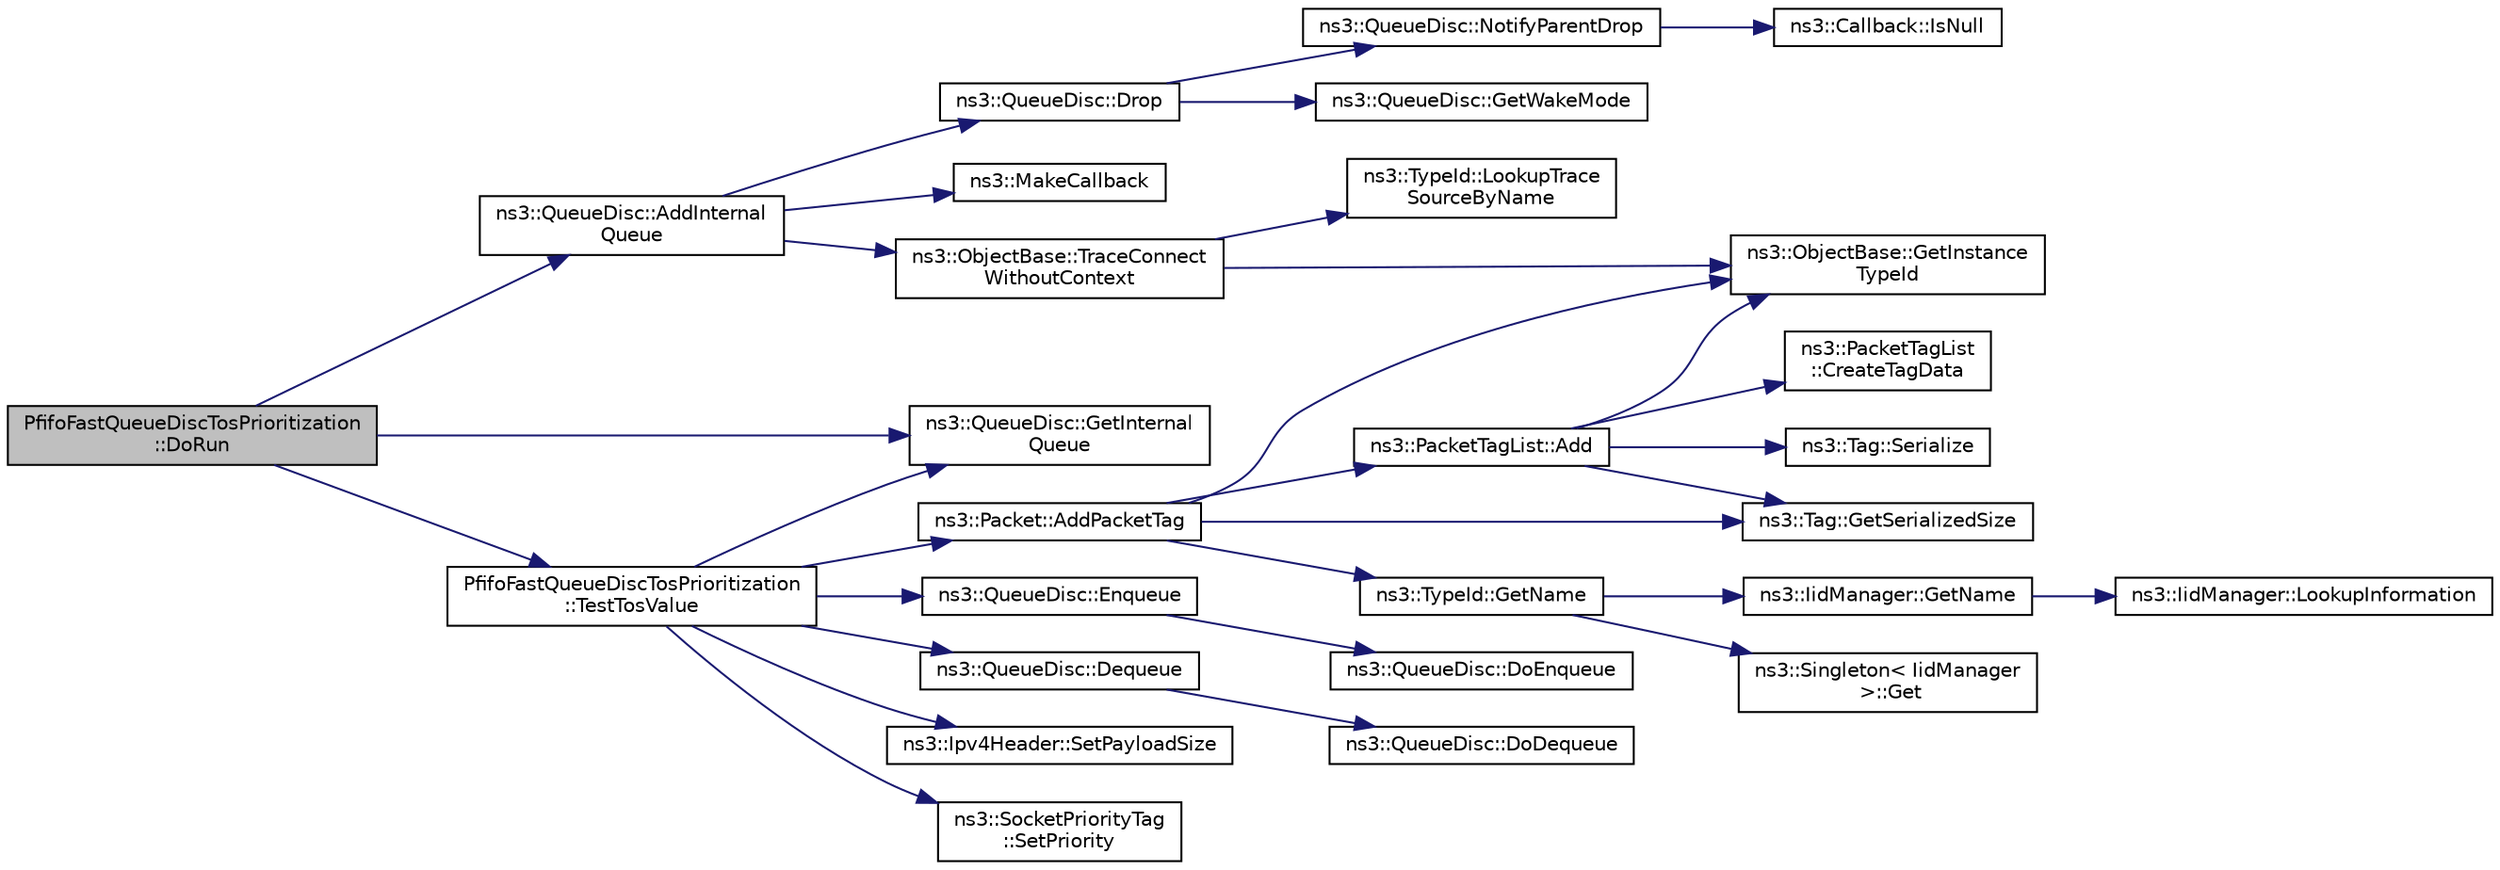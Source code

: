 digraph "PfifoFastQueueDiscTosPrioritization::DoRun"
{
  edge [fontname="Helvetica",fontsize="10",labelfontname="Helvetica",labelfontsize="10"];
  node [fontname="Helvetica",fontsize="10",shape=record];
  rankdir="LR";
  Node1 [label="PfifoFastQueueDiscTosPrioritization\l::DoRun",height=0.2,width=0.4,color="black", fillcolor="grey75", style="filled", fontcolor="black"];
  Node1 -> Node2 [color="midnightblue",fontsize="10",style="solid"];
  Node2 [label="ns3::QueueDisc::AddInternal\lQueue",height=0.2,width=0.4,color="black", fillcolor="white", style="filled",URL="$d0/d7b/classns3_1_1QueueDisc.html#a0599223e2a3976ef042a56c2923a2b61",tooltip="Add an internal queue to the tail of the list of queues. "];
  Node2 -> Node3 [color="midnightblue",fontsize="10",style="solid"];
  Node3 [label="ns3::ObjectBase::TraceConnect\lWithoutContext",height=0.2,width=0.4,color="black", fillcolor="white", style="filled",URL="$d2/dac/classns3_1_1ObjectBase.html#a1be45f6fd561e75dcac9dfa81b2b81e4"];
  Node3 -> Node4 [color="midnightblue",fontsize="10",style="solid"];
  Node4 [label="ns3::ObjectBase::GetInstance\lTypeId",height=0.2,width=0.4,color="black", fillcolor="white", style="filled",URL="$d2/dac/classns3_1_1ObjectBase.html#abe5b43a6f5b99a92a4c3122db31f06fb"];
  Node3 -> Node5 [color="midnightblue",fontsize="10",style="solid"];
  Node5 [label="ns3::TypeId::LookupTrace\lSourceByName",height=0.2,width=0.4,color="black", fillcolor="white", style="filled",URL="$d6/d11/classns3_1_1TypeId.html#a9b846d40a381142dc29f4dcd9b905c7f"];
  Node2 -> Node6 [color="midnightblue",fontsize="10",style="solid"];
  Node6 [label="ns3::MakeCallback",height=0.2,width=0.4,color="black", fillcolor="white", style="filled",URL="$dd/de0/group__makecallbackmemptr.html#ga9376283685aa99d204048d6a4b7610a4"];
  Node2 -> Node7 [color="midnightblue",fontsize="10",style="solid"];
  Node7 [label="ns3::QueueDisc::Drop",height=0.2,width=0.4,color="black", fillcolor="white", style="filled",URL="$d0/d7b/classns3_1_1QueueDisc.html#a4e8bbd3afbd927df3342dd015f30b08c",tooltip="Drop a packet. "];
  Node7 -> Node8 [color="midnightblue",fontsize="10",style="solid"];
  Node8 [label="ns3::QueueDisc::GetWakeMode",height=0.2,width=0.4,color="black", fillcolor="white", style="filled",URL="$d0/d7b/classns3_1_1QueueDisc.html#a51a079153b474eec1bad9abe715d9510"];
  Node7 -> Node9 [color="midnightblue",fontsize="10",style="solid"];
  Node9 [label="ns3::QueueDisc::NotifyParentDrop",height=0.2,width=0.4,color="black", fillcolor="white", style="filled",URL="$d0/d7b/classns3_1_1QueueDisc.html#aee0b845da519a8121dbe5a397ed63b54",tooltip="Notify the parent queue disc of a packet drop. "];
  Node9 -> Node10 [color="midnightblue",fontsize="10",style="solid"];
  Node10 [label="ns3::Callback::IsNull",height=0.2,width=0.4,color="black", fillcolor="white", style="filled",URL="$d1/d48/classns3_1_1Callback.html#aa8e27826badbf37f84763f36f70d9b54"];
  Node1 -> Node11 [color="midnightblue",fontsize="10",style="solid"];
  Node11 [label="ns3::QueueDisc::GetInternal\lQueue",height=0.2,width=0.4,color="black", fillcolor="white", style="filled",URL="$d0/d7b/classns3_1_1QueueDisc.html#adf09b498c07c5677c26ea4b8309def74",tooltip="Get the i-th internal queue. "];
  Node1 -> Node12 [color="midnightblue",fontsize="10",style="solid"];
  Node12 [label="PfifoFastQueueDiscTosPrioritization\l::TestTosValue",height=0.2,width=0.4,color="black", fillcolor="white", style="filled",URL="$d3/d39/classPfifoFastQueueDiscTosPrioritization.html#ae30d51ac2cd62d6874f0fdaf619cf939"];
  Node12 -> Node13 [color="midnightblue",fontsize="10",style="solid"];
  Node13 [label="ns3::Ipv4Header::SetPayloadSize",height=0.2,width=0.4,color="black", fillcolor="white", style="filled",URL="$d9/df1/classns3_1_1Ipv4Header.html#a3e961181f7839619a68bb7a2dcd483b0"];
  Node12 -> Node14 [color="midnightblue",fontsize="10",style="solid"];
  Node14 [label="ns3::SocketPriorityTag\l::SetPriority",height=0.2,width=0.4,color="black", fillcolor="white", style="filled",URL="$da/d3d/classns3_1_1SocketPriorityTag.html#aca4be6f3e7c133189a76171488be5cf4",tooltip="Set the tag&#39;s priority. "];
  Node12 -> Node15 [color="midnightblue",fontsize="10",style="solid"];
  Node15 [label="ns3::Packet::AddPacketTag",height=0.2,width=0.4,color="black", fillcolor="white", style="filled",URL="$dd/d7a/classns3_1_1Packet.html#a7400b8655852f5271c5957250d0141af",tooltip="Add a packet tag. "];
  Node15 -> Node4 [color="midnightblue",fontsize="10",style="solid"];
  Node15 -> Node16 [color="midnightblue",fontsize="10",style="solid"];
  Node16 [label="ns3::TypeId::GetName",height=0.2,width=0.4,color="black", fillcolor="white", style="filled",URL="$d6/d11/classns3_1_1TypeId.html#aa3c41c79ae428b3cb396a9c6bb3ef314"];
  Node16 -> Node17 [color="midnightblue",fontsize="10",style="solid"];
  Node17 [label="ns3::Singleton\< IidManager\l \>::Get",height=0.2,width=0.4,color="black", fillcolor="white", style="filled",URL="$d8/d77/classns3_1_1Singleton.html#a80a2cd3c25a27ea72add7a9f7a141ffa"];
  Node16 -> Node18 [color="midnightblue",fontsize="10",style="solid"];
  Node18 [label="ns3::IidManager::GetName",height=0.2,width=0.4,color="black", fillcolor="white", style="filled",URL="$d4/d1c/classns3_1_1IidManager.html#a5d68d0f0f44594dcdec239dbdb5bf53c"];
  Node18 -> Node19 [color="midnightblue",fontsize="10",style="solid"];
  Node19 [label="ns3::IidManager::LookupInformation",height=0.2,width=0.4,color="black", fillcolor="white", style="filled",URL="$d4/d1c/classns3_1_1IidManager.html#a6b1f4ba2815dba27a377e8a8db2384cf"];
  Node15 -> Node20 [color="midnightblue",fontsize="10",style="solid"];
  Node20 [label="ns3::Tag::GetSerializedSize",height=0.2,width=0.4,color="black", fillcolor="white", style="filled",URL="$d0/d79/classns3_1_1Tag.html#a01c8efdea943fd8cce2ef5d4d67eefa6"];
  Node15 -> Node21 [color="midnightblue",fontsize="10",style="solid"];
  Node21 [label="ns3::PacketTagList::Add",height=0.2,width=0.4,color="black", fillcolor="white", style="filled",URL="$dd/d19/classns3_1_1PacketTagList.html#a37f008b6f336f3ac6232d558b93e8a6e"];
  Node21 -> Node4 [color="midnightblue",fontsize="10",style="solid"];
  Node21 -> Node22 [color="midnightblue",fontsize="10",style="solid"];
  Node22 [label="ns3::PacketTagList\l::CreateTagData",height=0.2,width=0.4,color="black", fillcolor="white", style="filled",URL="$dd/d19/classns3_1_1PacketTagList.html#abfab9cfb3a21336e2f7962cc51fcff94"];
  Node21 -> Node20 [color="midnightblue",fontsize="10",style="solid"];
  Node21 -> Node23 [color="midnightblue",fontsize="10",style="solid"];
  Node23 [label="ns3::Tag::Serialize",height=0.2,width=0.4,color="black", fillcolor="white", style="filled",URL="$d0/d79/classns3_1_1Tag.html#ac9aa7c4f923da5d2c82de94690101dc3"];
  Node12 -> Node24 [color="midnightblue",fontsize="10",style="solid"];
  Node24 [label="ns3::QueueDisc::Enqueue",height=0.2,width=0.4,color="black", fillcolor="white", style="filled",URL="$d0/d7b/classns3_1_1QueueDisc.html#af452fb01b98fed312125163f1fe85431"];
  Node24 -> Node25 [color="midnightblue",fontsize="10",style="solid"];
  Node25 [label="ns3::QueueDisc::DoEnqueue",height=0.2,width=0.4,color="black", fillcolor="white", style="filled",URL="$d0/d7b/classns3_1_1QueueDisc.html#a22d77d2ec26e6fe5476d976d9d5e3a66"];
  Node12 -> Node11 [color="midnightblue",fontsize="10",style="solid"];
  Node12 -> Node26 [color="midnightblue",fontsize="10",style="solid"];
  Node26 [label="ns3::QueueDisc::Dequeue",height=0.2,width=0.4,color="black", fillcolor="white", style="filled",URL="$d0/d7b/classns3_1_1QueueDisc.html#a6c13fc489822c1487f61c2289f2e3629"];
  Node26 -> Node27 [color="midnightblue",fontsize="10",style="solid"];
  Node27 [label="ns3::QueueDisc::DoDequeue",height=0.2,width=0.4,color="black", fillcolor="white", style="filled",URL="$d0/d7b/classns3_1_1QueueDisc.html#afefae1a05f45db101c2c75d67a440c63"];
}
